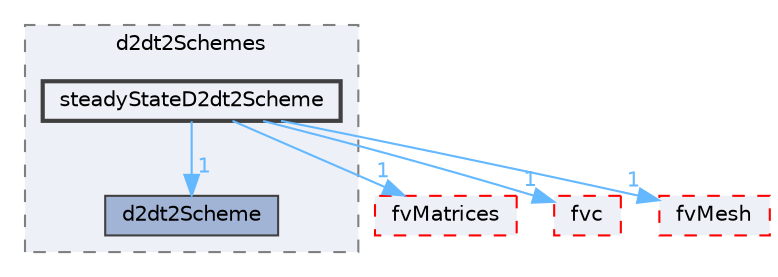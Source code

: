 digraph "src/finiteVolume/finiteVolume/d2dt2Schemes/steadyStateD2dt2Scheme"
{
 // LATEX_PDF_SIZE
  bgcolor="transparent";
  edge [fontname=Helvetica,fontsize=10,labelfontname=Helvetica,labelfontsize=10];
  node [fontname=Helvetica,fontsize=10,shape=box,height=0.2,width=0.4];
  compound=true
  subgraph clusterdir_adc25defcf392e8d3a8e074b114e044e {
    graph [ bgcolor="#edf0f7", pencolor="grey50", label="d2dt2Schemes", fontname=Helvetica,fontsize=10 style="filled,dashed", URL="dir_adc25defcf392e8d3a8e074b114e044e.html",tooltip=""]
  dir_566e44ee4378c14f6df0992d28404359 [label="d2dt2Scheme", fillcolor="#a2b4d6", color="grey25", style="filled", URL="dir_566e44ee4378c14f6df0992d28404359.html",tooltip=""];
  dir_0c6de5378bc47834f18ba098609d6038 [label="steadyStateD2dt2Scheme", fillcolor="#edf0f7", color="grey25", style="filled,bold", URL="dir_0c6de5378bc47834f18ba098609d6038.html",tooltip=""];
  }
  dir_5d57e3901430bcc99a7ddac11a899224 [label="fvMatrices", fillcolor="#edf0f7", color="red", style="filled,dashed", URL="dir_5d57e3901430bcc99a7ddac11a899224.html",tooltip=""];
  dir_f4030f3362933683136e1dae328f10c0 [label="fvc", fillcolor="#edf0f7", color="red", style="filled,dashed", URL="dir_f4030f3362933683136e1dae328f10c0.html",tooltip=""];
  dir_c382fa095c9c33d8673c0dd60aaef275 [label="fvMesh", fillcolor="#edf0f7", color="red", style="filled,dashed", URL="dir_c382fa095c9c33d8673c0dd60aaef275.html",tooltip=""];
  dir_0c6de5378bc47834f18ba098609d6038->dir_566e44ee4378c14f6df0992d28404359 [headlabel="1", labeldistance=1.5 headhref="dir_003764_000803.html" href="dir_003764_000803.html" color="steelblue1" fontcolor="steelblue1"];
  dir_0c6de5378bc47834f18ba098609d6038->dir_5d57e3901430bcc99a7ddac11a899224 [headlabel="1", labeldistance=1.5 headhref="dir_003764_001542.html" href="dir_003764_001542.html" color="steelblue1" fontcolor="steelblue1"];
  dir_0c6de5378bc47834f18ba098609d6038->dir_c382fa095c9c33d8673c0dd60aaef275 [headlabel="1", labeldistance=1.5 headhref="dir_003764_001544.html" href="dir_003764_001544.html" color="steelblue1" fontcolor="steelblue1"];
  dir_0c6de5378bc47834f18ba098609d6038->dir_f4030f3362933683136e1dae328f10c0 [headlabel="1", labeldistance=1.5 headhref="dir_003764_001534.html" href="dir_003764_001534.html" color="steelblue1" fontcolor="steelblue1"];
}
